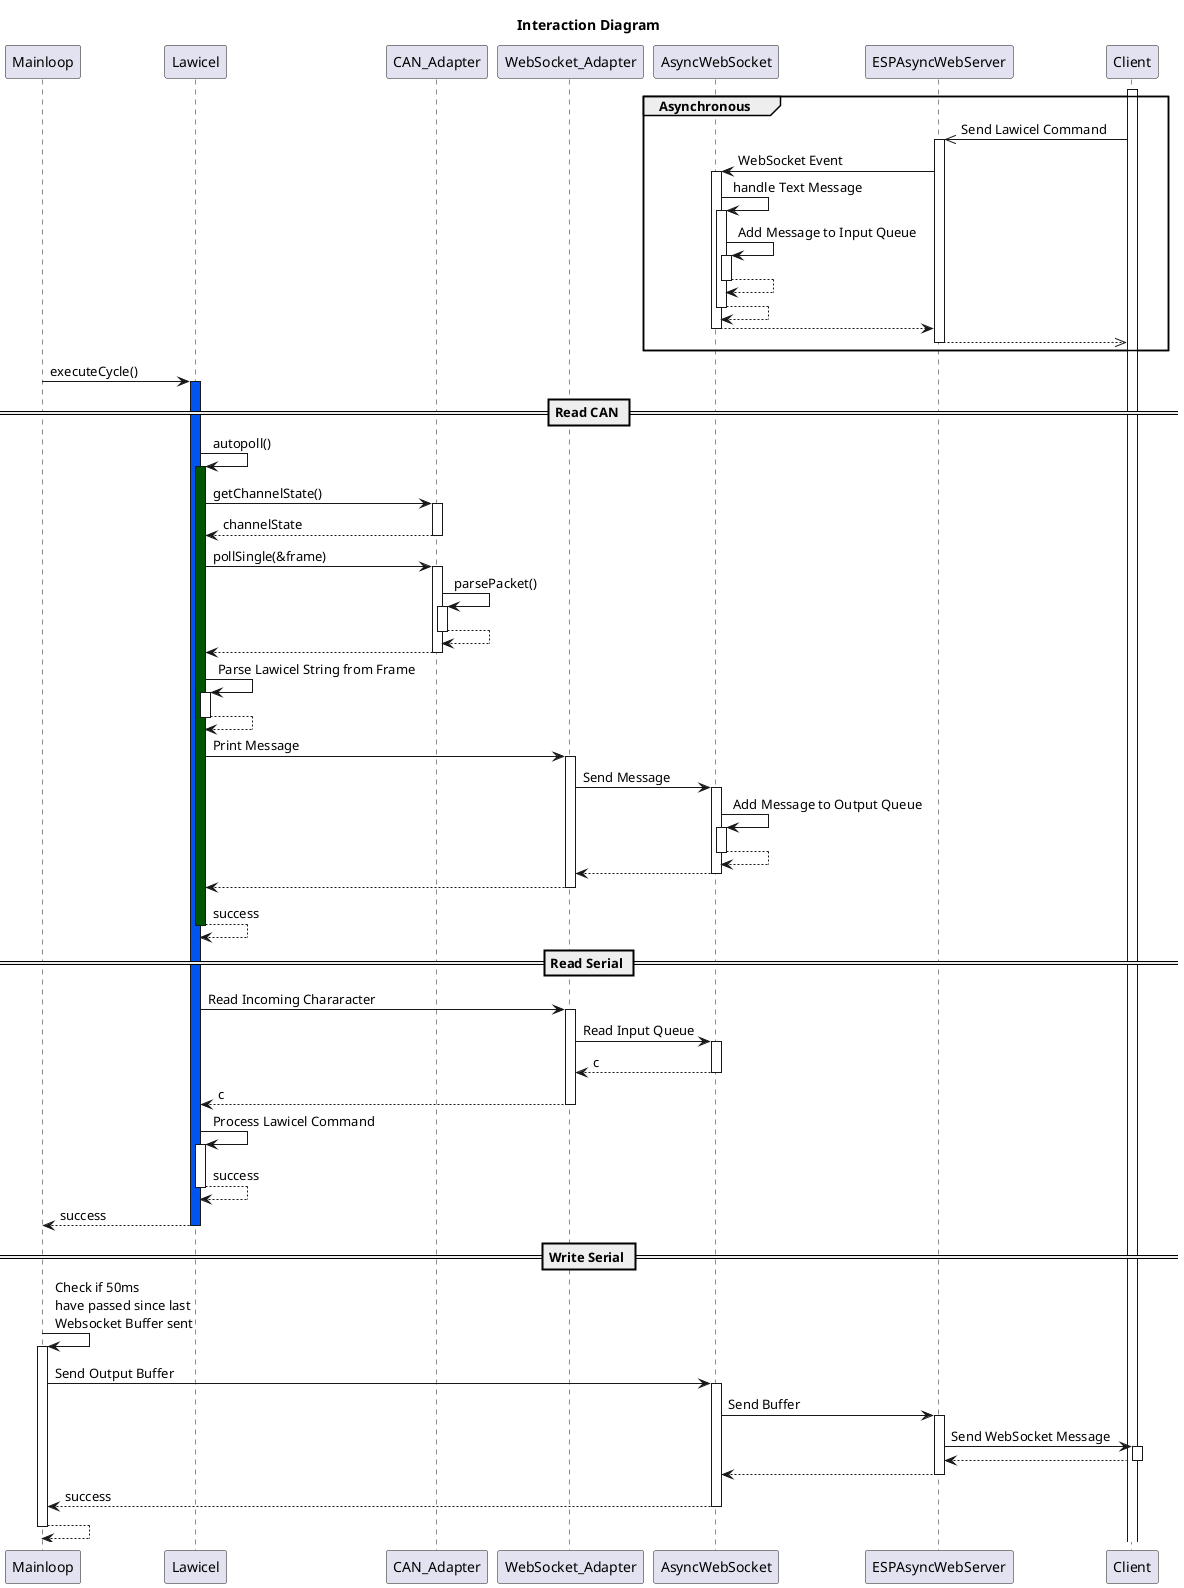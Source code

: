 @startuml

Title Interaction Diagram

autoactivate on

participant Mainloop
participant Lawicel
participant CAN_Adapter as m_selectedCAN
participant WebSocket_Adapter as m_selectedSerial
participant AsyncWebSocket
participant ESPAsyncWebServer as Server
participant Client
activate Client


group Asynchronous
    Client ->> Server : Send Lawicel Command
    Server -> AsyncWebSocket : WebSocket Event
    AsyncWebSocket -> AsyncWebSocket : handle Text Message
    AsyncWebSocket -> AsyncWebSocket : Add Message to Input Queue
    return
    return
    return
    return
end

Mainloop -> Lawicel #0055F0: executeCycle()

== Read CAN ==

Lawicel -> Lawicel #005500 : autopoll()
Lawicel -> m_selectedCAN : getChannelState()
return channelState
Lawicel -> m_selectedCAN : pollSingle(&frame)
m_selectedCAN -> m_selectedCAN  : parsePacket()
return
return
Lawicel -> Lawicel : Parse Lawicel String from Frame
return
Lawicel -> m_selectedSerial : Print Message
m_selectedSerial -> AsyncWebSocket : Send Message
AsyncWebSocket -> AsyncWebSocket : Add Message to Output Queue
return
return
return
return success



== Read Serial ==

Lawicel -> m_selectedSerial : Read Incoming Chararacter
m_selectedSerial -> AsyncWebSocket : Read Input Queue
return c 
return c
Lawicel -> Lawicel : Process Lawicel Command
return success
return success

== Write Serial ==

Mainloop -> Mainloop : Check if 50ms \nhave passed since last \nWebsocket Buffer sent
Mainloop -> AsyncWebSocket : Send Output Buffer
AsyncWebSocket -> Server : Send Buffer
Server -> Client : Send WebSocket Message
return
return
return success
return

@enduml
